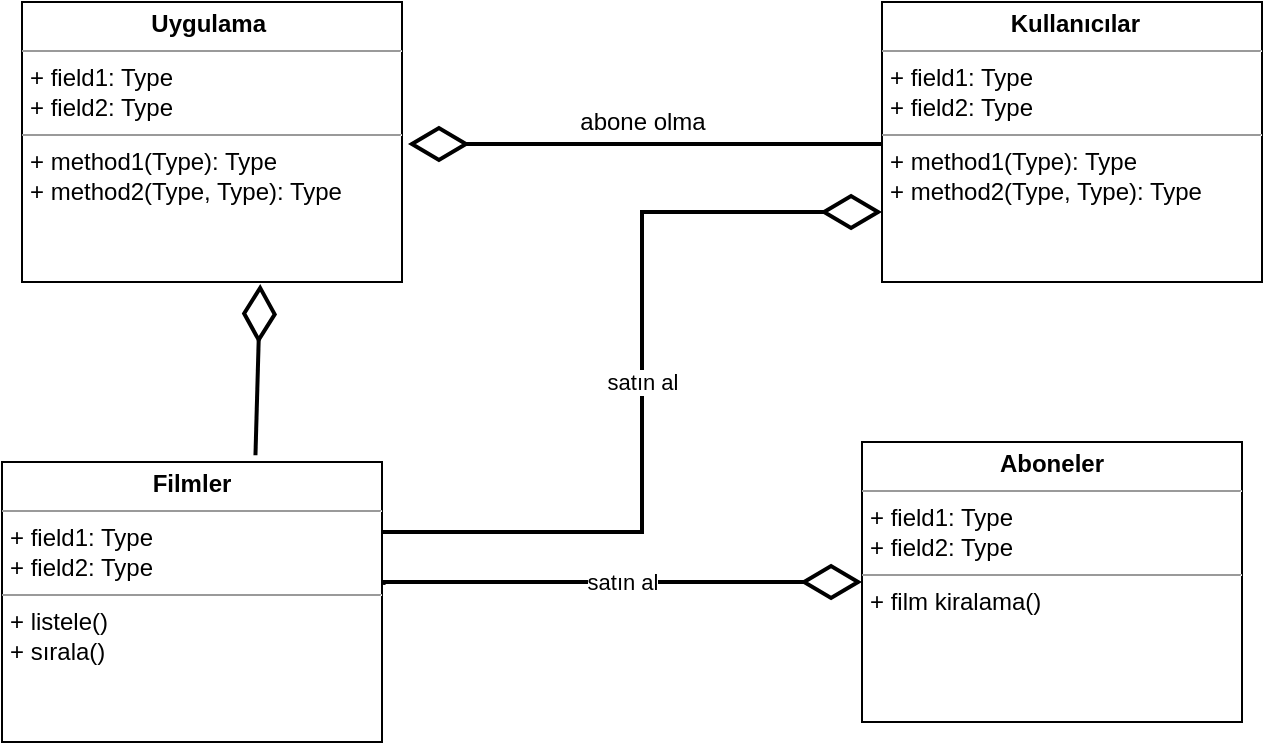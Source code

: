 <mxfile version="15.0.2" type="github">
  <diagram name="Page-1" id="c4acf3e9-155e-7222-9cf6-157b1a14988f">
    <mxGraphModel dx="1038" dy="617" grid="1" gridSize="10" guides="1" tooltips="1" connect="1" arrows="1" fold="1" page="1" pageScale="1" pageWidth="850" pageHeight="1100" background="none" math="0" shadow="0">
      <root>
        <mxCell id="0" />
        <mxCell id="1" parent="0" />
        <mxCell id="gDdEAOaWjeSAuT9VlWvJ-1" value="&lt;p style=&quot;margin: 0px ; margin-top: 4px ; text-align: center&quot;&gt;&lt;b&gt;Uygulama&amp;nbsp;&lt;/b&gt;&lt;/p&gt;&lt;hr size=&quot;1&quot;&gt;&lt;p style=&quot;margin: 0px ; margin-left: 4px&quot;&gt;+ field1: Type&lt;br&gt;+ field2: Type&lt;/p&gt;&lt;hr size=&quot;1&quot;&gt;&lt;p style=&quot;margin: 0px ; margin-left: 4px&quot;&gt;+ method1(Type): Type&lt;br&gt;+ method2(Type, Type): Type&lt;/p&gt;" style="verticalAlign=top;align=left;overflow=fill;fontSize=12;fontFamily=Helvetica;html=1;" vertex="1" parent="1">
          <mxGeometry x="70" y="260" width="190" height="140" as="geometry" />
        </mxCell>
        <mxCell id="gDdEAOaWjeSAuT9VlWvJ-2" value="&lt;p style=&quot;margin: 0px ; margin-top: 4px ; text-align: center&quot;&gt;&lt;b&gt;Filmler&lt;/b&gt;&lt;/p&gt;&lt;hr size=&quot;1&quot;&gt;&lt;p style=&quot;margin: 0px ; margin-left: 4px&quot;&gt;+ field1: Type&lt;br&gt;+ field2: Type&lt;/p&gt;&lt;hr size=&quot;1&quot;&gt;&lt;p style=&quot;margin: 0px ; margin-left: 4px&quot;&gt;+ listele()&lt;/p&gt;&lt;p style=&quot;margin: 0px ; margin-left: 4px&quot;&gt;+ sırala()&lt;/p&gt;" style="verticalAlign=top;align=left;overflow=fill;fontSize=12;fontFamily=Helvetica;html=1;" vertex="1" parent="1">
          <mxGeometry x="60" y="490" width="190" height="140" as="geometry" />
        </mxCell>
        <mxCell id="gDdEAOaWjeSAuT9VlWvJ-5" style="edgeStyle=orthogonalEdgeStyle;rounded=0;orthogonalLoop=1;jettySize=auto;html=1;endArrow=diamondThin;endFill=0;strokeWidth=2;endSize=25;" edge="1" parent="1" source="gDdEAOaWjeSAuT9VlWvJ-3">
          <mxGeometry relative="1" as="geometry">
            <mxPoint x="263" y="331" as="targetPoint" />
            <Array as="points">
              <mxPoint x="263" y="331" />
            </Array>
          </mxGeometry>
        </mxCell>
        <mxCell id="gDdEAOaWjeSAuT9VlWvJ-8" value="satın al" style="edgeStyle=orthogonalEdgeStyle;rounded=0;orthogonalLoop=1;jettySize=auto;html=1;exitX=1;exitY=0.25;exitDx=0;exitDy=0;endArrow=diamondThin;endFill=0;strokeWidth=2;entryX=0;entryY=0.75;entryDx=0;entryDy=0;endSize=25;" edge="1" parent="1" source="gDdEAOaWjeSAuT9VlWvJ-2" target="gDdEAOaWjeSAuT9VlWvJ-3">
          <mxGeometry relative="1" as="geometry">
            <mxPoint x="280" y="530" as="sourcePoint" />
            <Array as="points">
              <mxPoint x="380" y="525" />
              <mxPoint x="380" y="365" />
            </Array>
          </mxGeometry>
        </mxCell>
        <mxCell id="gDdEAOaWjeSAuT9VlWvJ-3" value="&lt;p style=&quot;margin: 0px ; margin-top: 4px ; text-align: center&quot;&gt;&lt;b&gt;&amp;nbsp;Kullanıcılar&lt;/b&gt;&lt;/p&gt;&lt;hr size=&quot;1&quot;&gt;&lt;p style=&quot;margin: 0px ; margin-left: 4px&quot;&gt;+ field1: Type&lt;br&gt;+ field2: Type&lt;/p&gt;&lt;hr size=&quot;1&quot;&gt;&lt;p style=&quot;margin: 0px ; margin-left: 4px&quot;&gt;+ method1(Type): Type&lt;br&gt;+ method2(Type, Type): Type&lt;/p&gt;" style="verticalAlign=top;align=left;overflow=fill;fontSize=12;fontFamily=Helvetica;html=1;" vertex="1" parent="1">
          <mxGeometry x="500" y="260" width="190" height="140" as="geometry" />
        </mxCell>
        <mxCell id="gDdEAOaWjeSAuT9VlWvJ-9" value="satın al" style="edgeStyle=orthogonalEdgeStyle;rounded=0;orthogonalLoop=1;jettySize=auto;html=1;endArrow=diamondThin;endFill=0;strokeWidth=2;exitX=1.004;exitY=0.439;exitDx=0;exitDy=0;endSize=25;exitPerimeter=0;" edge="1" parent="1" source="gDdEAOaWjeSAuT9VlWvJ-2" target="gDdEAOaWjeSAuT9VlWvJ-4">
          <mxGeometry relative="1" as="geometry">
            <Array as="points">
              <mxPoint x="251" y="550" />
            </Array>
          </mxGeometry>
        </mxCell>
        <mxCell id="gDdEAOaWjeSAuT9VlWvJ-4" value="&lt;p style=&quot;margin: 0px ; margin-top: 4px ; text-align: center&quot;&gt;&lt;b&gt;Aboneler&lt;/b&gt;&lt;/p&gt;&lt;hr size=&quot;1&quot;&gt;&lt;p style=&quot;margin: 0px ; margin-left: 4px&quot;&gt;+ field1: Type&lt;br&gt;+ field2: Type&lt;/p&gt;&lt;hr size=&quot;1&quot;&gt;&lt;p style=&quot;margin: 0px ; margin-left: 4px&quot;&gt;+ film kiralama()&lt;br&gt;&lt;/p&gt;&lt;p style=&quot;margin: 0px ; margin-left: 4px&quot;&gt;&lt;br&gt;&lt;/p&gt;" style="verticalAlign=top;align=left;overflow=fill;fontSize=12;fontFamily=Helvetica;html=1;" vertex="1" parent="1">
          <mxGeometry x="490" y="480" width="190" height="140" as="geometry" />
        </mxCell>
        <mxCell id="gDdEAOaWjeSAuT9VlWvJ-6" value="abone olma" style="text;html=1;align=center;verticalAlign=middle;resizable=0;points=[];autosize=1;strokeColor=none;" vertex="1" parent="1">
          <mxGeometry x="340" y="310" width="80" height="20" as="geometry" />
        </mxCell>
        <mxCell id="gDdEAOaWjeSAuT9VlWvJ-12" value="" style="endArrow=diamondThin;endFill=0;endSize=24;html=1;strokeWidth=2;entryX=0.627;entryY=1.007;entryDx=0;entryDy=0;entryPerimeter=0;exitX=0.667;exitY=-0.024;exitDx=0;exitDy=0;exitPerimeter=0;" edge="1" parent="1" source="gDdEAOaWjeSAuT9VlWvJ-2" target="gDdEAOaWjeSAuT9VlWvJ-1">
          <mxGeometry width="160" relative="1" as="geometry">
            <mxPoint x="85" y="430" as="sourcePoint" />
            <mxPoint x="245" y="430" as="targetPoint" />
          </mxGeometry>
        </mxCell>
      </root>
    </mxGraphModel>
  </diagram>
</mxfile>
